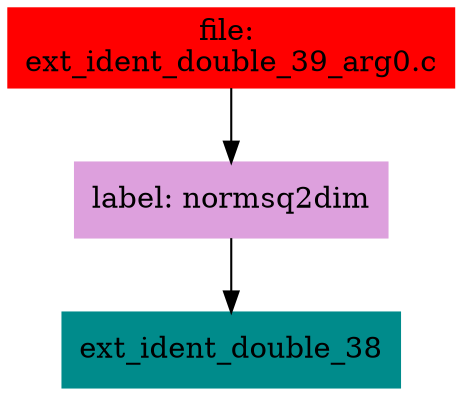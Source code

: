digraph G {
node [shape=box]

0 [label="file: 
ext_ident_double_39_arg0.c",color=red, style=filled]
1 [label="label: normsq2dim",color=plum, style=filled]
0 -> 1
2 [label="ext_ident_double_38",color=cyan4, style=filled]
1 -> 2


}

